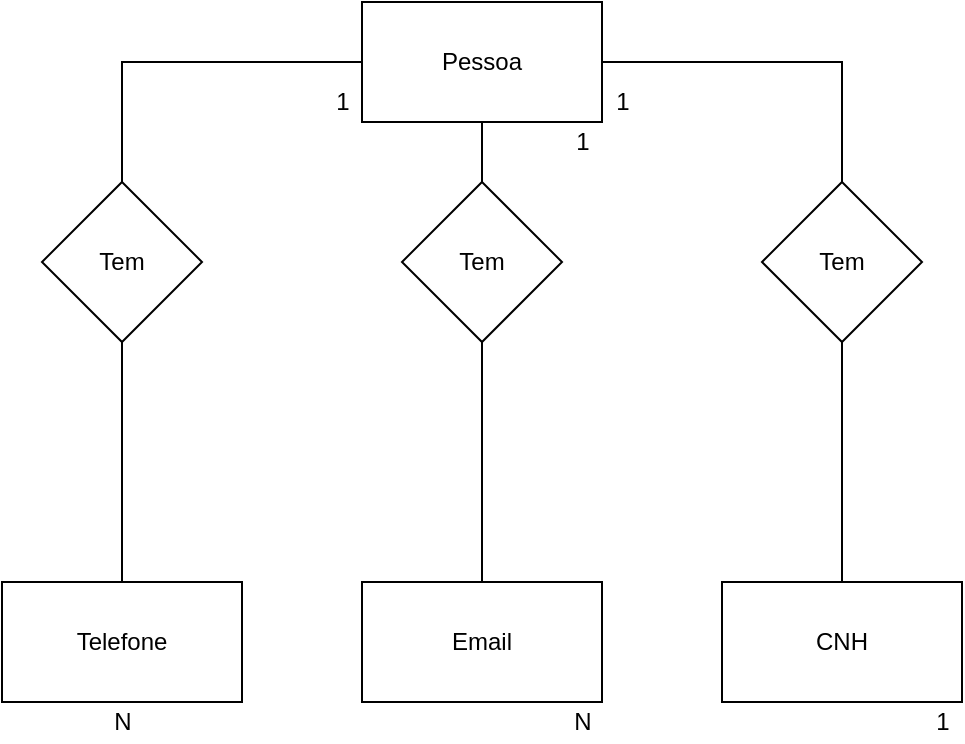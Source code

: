 <mxfile version="14.4.2" type="device" pages="2"><diagram id="qYHXG1QiGdJ6-QWLpzC_" name="Conceitual"><mxGraphModel dx="1422" dy="762" grid="1" gridSize="10" guides="1" tooltips="1" connect="1" arrows="1" fold="1" page="1" pageScale="1" pageWidth="827" pageHeight="1169" math="0" shadow="0"><root><mxCell id="0"/><mxCell id="1" parent="0"/><mxCell id="lASU260Ib2df85qrNLLE-6" style="edgeStyle=orthogonalEdgeStyle;rounded=0;orthogonalLoop=1;jettySize=auto;html=1;exitX=0.5;exitY=1;exitDx=0;exitDy=0;endArrow=none;endFill=0;" parent="1" source="lASU260Ib2df85qrNLLE-1" edge="1"><mxGeometry relative="1" as="geometry"><mxPoint x="460" y="250" as="targetPoint"/></mxGeometry></mxCell><mxCell id="CqyDWEk2uWd8PSFe4FfV-4" style="edgeStyle=orthogonalEdgeStyle;rounded=0;orthogonalLoop=1;jettySize=auto;html=1;endArrow=none;endFill=0;entryX=0.5;entryY=0;entryDx=0;entryDy=0;" parent="1" source="lASU260Ib2df85qrNLLE-1" target="CqyDWEk2uWd8PSFe4FfV-3" edge="1"><mxGeometry relative="1" as="geometry"><mxPoint x="280" y="170" as="targetPoint"/></mxGeometry></mxCell><mxCell id="CqyDWEk2uWd8PSFe4FfV-5" style="edgeStyle=orthogonalEdgeStyle;rounded=0;orthogonalLoop=1;jettySize=auto;html=1;entryX=0.5;entryY=0;entryDx=0;entryDy=0;endArrow=none;endFill=0;" parent="1" source="lASU260Ib2df85qrNLLE-1" target="lASU260Ib2df85qrNLLE-5" edge="1"><mxGeometry relative="1" as="geometry"/></mxCell><mxCell id="lASU260Ib2df85qrNLLE-1" value="Pessoa" style="rounded=0;whiteSpace=wrap;html=1;" parent="1" vertex="1"><mxGeometry x="400" y="140" width="120" height="60" as="geometry"/></mxCell><mxCell id="lASU260Ib2df85qrNLLE-2" value="Email" style="rounded=0;whiteSpace=wrap;html=1;" parent="1" vertex="1"><mxGeometry x="400" y="430" width="120" height="60" as="geometry"/></mxCell><mxCell id="lASU260Ib2df85qrNLLE-3" value="Telefone" style="rounded=0;whiteSpace=wrap;html=1;" parent="1" vertex="1"><mxGeometry x="220" y="430" width="120" height="60" as="geometry"/></mxCell><mxCell id="lASU260Ib2df85qrNLLE-4" value="CNH" style="rounded=0;whiteSpace=wrap;html=1;" parent="1" vertex="1"><mxGeometry x="580" y="430" width="120" height="60" as="geometry"/></mxCell><mxCell id="lASU260Ib2df85qrNLLE-7" style="edgeStyle=orthogonalEdgeStyle;rounded=0;orthogonalLoop=1;jettySize=auto;html=1;endArrow=none;endFill=0;exitX=0.5;exitY=1;exitDx=0;exitDy=0;" parent="1" source="CqyDWEk2uWd8PSFe4FfV-2" target="lASU260Ib2df85qrNLLE-2" edge="1"><mxGeometry relative="1" as="geometry"><mxPoint x="460" y="380" as="sourcePoint"/></mxGeometry></mxCell><mxCell id="lASU260Ib2df85qrNLLE-8" style="edgeStyle=orthogonalEdgeStyle;rounded=0;orthogonalLoop=1;jettySize=auto;html=1;entryX=0.5;entryY=0;entryDx=0;entryDy=0;endArrow=none;endFill=0;exitX=0.5;exitY=1;exitDx=0;exitDy=0;" parent="1" source="CqyDWEk2uWd8PSFe4FfV-3" target="lASU260Ib2df85qrNLLE-3" edge="1"><mxGeometry relative="1" as="geometry"><mxPoint x="340" y="300" as="sourcePoint"/></mxGeometry></mxCell><mxCell id="lASU260Ib2df85qrNLLE-9" style="edgeStyle=orthogonalEdgeStyle;rounded=0;orthogonalLoop=1;jettySize=auto;html=1;entryX=0.5;entryY=0;entryDx=0;entryDy=0;endArrow=none;endFill=0;exitX=0.5;exitY=1;exitDx=0;exitDy=0;" parent="1" source="lASU260Ib2df85qrNLLE-5" target="lASU260Ib2df85qrNLLE-4" edge="1"><mxGeometry relative="1" as="geometry"><mxPoint x="600" y="310" as="sourcePoint"/></mxGeometry></mxCell><mxCell id="lASU260Ib2df85qrNLLE-5" value="Tem" style="rhombus;whiteSpace=wrap;html=1;" parent="1" vertex="1"><mxGeometry x="600" y="230" width="80" height="80" as="geometry"/></mxCell><mxCell id="lASU260Ib2df85qrNLLE-10" value="1" style="text;html=1;align=center;verticalAlign=middle;resizable=0;points=[];autosize=1;" parent="1" vertex="1"><mxGeometry x="520" y="180" width="20" height="20" as="geometry"/></mxCell><mxCell id="lASU260Ib2df85qrNLLE-11" value="N" style="text;html=1;align=center;verticalAlign=middle;resizable=0;points=[];autosize=1;" parent="1" vertex="1"><mxGeometry x="270" y="490" width="20" height="20" as="geometry"/></mxCell><mxCell id="lASU260Ib2df85qrNLLE-12" value="N" style="text;html=1;align=center;verticalAlign=middle;resizable=0;points=[];autosize=1;" parent="1" vertex="1"><mxGeometry x="500" y="490" width="20" height="20" as="geometry"/></mxCell><mxCell id="lASU260Ib2df85qrNLLE-13" value="1" style="text;html=1;align=center;verticalAlign=middle;resizable=0;points=[];autosize=1;" parent="1" vertex="1"><mxGeometry x="680" y="490" width="20" height="20" as="geometry"/></mxCell><mxCell id="CqyDWEk2uWd8PSFe4FfV-2" value="Tem" style="rhombus;whiteSpace=wrap;html=1;" parent="1" vertex="1"><mxGeometry x="420" y="230" width="80" height="80" as="geometry"/></mxCell><mxCell id="CqyDWEk2uWd8PSFe4FfV-3" value="Tem" style="rhombus;whiteSpace=wrap;html=1;" parent="1" vertex="1"><mxGeometry x="240" y="230" width="80" height="80" as="geometry"/></mxCell><mxCell id="CqyDWEk2uWd8PSFe4FfV-6" value="1" style="text;html=1;align=center;verticalAlign=middle;resizable=0;points=[];autosize=1;" parent="1" vertex="1"><mxGeometry x="500" y="200" width="20" height="20" as="geometry"/></mxCell><mxCell id="CqyDWEk2uWd8PSFe4FfV-7" value="1" style="text;html=1;align=center;verticalAlign=middle;resizable=0;points=[];autosize=1;" parent="1" vertex="1"><mxGeometry x="380" y="180" width="20" height="20" as="geometry"/></mxCell></root></mxGraphModel></diagram><diagram id="Fvx5u0jaMwjjHmcECZLB" name="Logica"><mxGraphModel dx="1422" dy="705" grid="1" gridSize="10" guides="1" tooltips="1" connect="1" arrows="1" fold="1" page="1" pageScale="1" pageWidth="827" pageHeight="1169" math="0" shadow="0"><root><mxCell id="x8kyXP8xFtE1yeyA6OOe-0"/><mxCell id="x8kyXP8xFtE1yeyA6OOe-1" parent="x8kyXP8xFtE1yeyA6OOe-0"/><mxCell id="R2nJPqzAcpc9PDsylUMO-0" value="Pessoa" style="shape=table;startSize=30;container=1;collapsible=1;childLayout=tableLayout;fixedRows=1;rowLines=0;fontStyle=1;align=center;resizeLast=1;" parent="x8kyXP8xFtE1yeyA6OOe-1" vertex="1"><mxGeometry x="324" y="100" width="180" height="180" as="geometry"/></mxCell><mxCell id="R2nJPqzAcpc9PDsylUMO-1" value="" style="shape=partialRectangle;collapsible=0;dropTarget=0;pointerEvents=0;fillColor=none;top=0;left=0;bottom=1;right=0;points=[[0,0.5],[1,0.5]];portConstraint=eastwest;" parent="R2nJPqzAcpc9PDsylUMO-0" vertex="1"><mxGeometry y="30" width="180" height="30" as="geometry"/></mxCell><mxCell id="R2nJPqzAcpc9PDsylUMO-2" value="PK" style="shape=partialRectangle;connectable=0;fillColor=none;top=0;left=0;bottom=0;right=0;fontStyle=1;overflow=hidden;" parent="R2nJPqzAcpc9PDsylUMO-1" vertex="1"><mxGeometry width="30" height="30" as="geometry"/></mxCell><mxCell id="R2nJPqzAcpc9PDsylUMO-3" value="IdPessoa" style="shape=partialRectangle;connectable=0;fillColor=none;top=0;left=0;bottom=0;right=0;align=left;spacingLeft=6;fontStyle=5;overflow=hidden;" parent="R2nJPqzAcpc9PDsylUMO-1" vertex="1"><mxGeometry x="30" width="150" height="30" as="geometry"/></mxCell><mxCell id="R2nJPqzAcpc9PDsylUMO-4" value="" style="shape=partialRectangle;collapsible=0;dropTarget=0;pointerEvents=0;fillColor=none;top=0;left=0;bottom=0;right=0;points=[[0,0.5],[1,0.5]];portConstraint=eastwest;" parent="R2nJPqzAcpc9PDsylUMO-0" vertex="1"><mxGeometry y="60" width="180" height="30" as="geometry"/></mxCell><mxCell id="R2nJPqzAcpc9PDsylUMO-5" value="" style="shape=partialRectangle;connectable=0;fillColor=none;top=0;left=0;bottom=0;right=0;editable=1;overflow=hidden;" parent="R2nJPqzAcpc9PDsylUMO-4" vertex="1"><mxGeometry width="30" height="30" as="geometry"/></mxCell><mxCell id="R2nJPqzAcpc9PDsylUMO-6" value="Nome" style="shape=partialRectangle;connectable=0;fillColor=none;top=0;left=0;bottom=0;right=0;align=left;spacingLeft=6;overflow=hidden;" parent="R2nJPqzAcpc9PDsylUMO-4" vertex="1"><mxGeometry x="30" width="150" height="30" as="geometry"/></mxCell><mxCell id="R2nJPqzAcpc9PDsylUMO-7" value="" style="shape=partialRectangle;collapsible=0;dropTarget=0;pointerEvents=0;fillColor=none;top=0;left=0;bottom=0;right=0;points=[[0,0.5],[1,0.5]];portConstraint=eastwest;" parent="R2nJPqzAcpc9PDsylUMO-0" vertex="1"><mxGeometry y="90" width="180" height="30" as="geometry"/></mxCell><mxCell id="R2nJPqzAcpc9PDsylUMO-8" value="" style="shape=partialRectangle;connectable=0;fillColor=none;top=0;left=0;bottom=0;right=0;editable=1;overflow=hidden;" parent="R2nJPqzAcpc9PDsylUMO-7" vertex="1"><mxGeometry width="30" height="30" as="geometry"/></mxCell><mxCell id="R2nJPqzAcpc9PDsylUMO-9" value="CPF" style="shape=partialRectangle;connectable=0;fillColor=none;top=0;left=0;bottom=0;right=0;align=left;spacingLeft=6;overflow=hidden;" parent="R2nJPqzAcpc9PDsylUMO-7" vertex="1"><mxGeometry x="30" width="150" height="30" as="geometry"/></mxCell><mxCell id="R2nJPqzAcpc9PDsylUMO-10" value="" style="shape=partialRectangle;collapsible=0;dropTarget=0;pointerEvents=0;fillColor=none;top=0;left=0;bottom=0;right=0;points=[[0,0.5],[1,0.5]];portConstraint=eastwest;" parent="R2nJPqzAcpc9PDsylUMO-0" vertex="1"><mxGeometry y="120" width="180" height="30" as="geometry"/></mxCell><mxCell id="R2nJPqzAcpc9PDsylUMO-11" value="" style="shape=partialRectangle;connectable=0;fillColor=none;top=0;left=0;bottom=0;right=0;editable=1;overflow=hidden;" parent="R2nJPqzAcpc9PDsylUMO-10" vertex="1"><mxGeometry width="30" height="30" as="geometry"/></mxCell><mxCell id="R2nJPqzAcpc9PDsylUMO-12" value="RG" style="shape=partialRectangle;connectable=0;fillColor=none;top=0;left=0;bottom=0;right=0;align=left;spacingLeft=6;overflow=hidden;" parent="R2nJPqzAcpc9PDsylUMO-10" vertex="1"><mxGeometry x="30" width="150" height="30" as="geometry"/></mxCell><mxCell id="53Fh1lCSyeDjr9XiWqXN-2" value="" style="shape=partialRectangle;collapsible=0;dropTarget=0;pointerEvents=0;fillColor=none;top=0;left=0;bottom=0;right=0;points=[[0,0.5],[1,0.5]];portConstraint=eastwest;" parent="R2nJPqzAcpc9PDsylUMO-0" vertex="1"><mxGeometry y="150" width="180" height="30" as="geometry"/></mxCell><mxCell id="53Fh1lCSyeDjr9XiWqXN-3" value="" style="shape=partialRectangle;connectable=0;fillColor=none;top=0;left=0;bottom=0;right=0;editable=1;overflow=hidden;" parent="53Fh1lCSyeDjr9XiWqXN-2" vertex="1"><mxGeometry width="30" height="30" as="geometry"/></mxCell><mxCell id="53Fh1lCSyeDjr9XiWqXN-4" value="DataNascimento" style="shape=partialRectangle;connectable=0;fillColor=none;top=0;left=0;bottom=0;right=0;align=left;spacingLeft=6;overflow=hidden;" parent="53Fh1lCSyeDjr9XiWqXN-2" vertex="1"><mxGeometry x="30" width="150" height="30" as="geometry"/></mxCell><mxCell id="R2nJPqzAcpc9PDsylUMO-13" value="Email" style="shape=table;startSize=30;container=1;collapsible=1;childLayout=tableLayout;fixedRows=1;rowLines=0;fontStyle=1;align=center;resizeLast=1;" parent="x8kyXP8xFtE1yeyA6OOe-1" vertex="1"><mxGeometry x="10" y="150" width="180" height="130" as="geometry"/></mxCell><mxCell id="R2nJPqzAcpc9PDsylUMO-14" value="" style="shape=partialRectangle;collapsible=0;dropTarget=0;pointerEvents=0;fillColor=none;top=0;left=0;bottom=0;right=0;points=[[0,0.5],[1,0.5]];portConstraint=eastwest;" parent="R2nJPqzAcpc9PDsylUMO-13" vertex="1"><mxGeometry y="30" width="180" height="30" as="geometry"/></mxCell><mxCell id="R2nJPqzAcpc9PDsylUMO-15" value="PK" style="shape=partialRectangle;connectable=0;fillColor=none;top=0;left=0;bottom=0;right=0;fontStyle=1;overflow=hidden;" parent="R2nJPqzAcpc9PDsylUMO-14" vertex="1"><mxGeometry width="60" height="30" as="geometry"/></mxCell><mxCell id="R2nJPqzAcpc9PDsylUMO-16" value="IdEmail" style="shape=partialRectangle;connectable=0;fillColor=none;top=0;left=0;bottom=0;right=0;align=left;spacingLeft=6;fontStyle=5;overflow=hidden;" parent="R2nJPqzAcpc9PDsylUMO-14" vertex="1"><mxGeometry x="60" width="120" height="30" as="geometry"/></mxCell><mxCell id="R2nJPqzAcpc9PDsylUMO-17" value="" style="shape=partialRectangle;collapsible=0;dropTarget=0;pointerEvents=0;fillColor=none;top=0;left=0;bottom=1;right=0;points=[[0,0.5],[1,0.5]];portConstraint=eastwest;" parent="R2nJPqzAcpc9PDsylUMO-13" vertex="1"><mxGeometry y="60" width="180" height="30" as="geometry"/></mxCell><mxCell id="R2nJPqzAcpc9PDsylUMO-18" value="FK" style="shape=partialRectangle;connectable=0;fillColor=none;top=0;left=0;bottom=0;right=0;fontStyle=1;overflow=hidden;" parent="R2nJPqzAcpc9PDsylUMO-17" vertex="1"><mxGeometry width="60" height="30" as="geometry"/></mxCell><mxCell id="R2nJPqzAcpc9PDsylUMO-19" value="IdPessoa" style="shape=partialRectangle;connectable=0;fillColor=none;top=0;left=0;bottom=0;right=0;align=left;spacingLeft=6;fontStyle=5;overflow=hidden;" parent="R2nJPqzAcpc9PDsylUMO-17" vertex="1"><mxGeometry x="60" width="120" height="30" as="geometry"/></mxCell><mxCell id="R2nJPqzAcpc9PDsylUMO-20" value="" style="shape=partialRectangle;collapsible=0;dropTarget=0;pointerEvents=0;fillColor=none;top=0;left=0;bottom=0;right=0;points=[[0,0.5],[1,0.5]];portConstraint=eastwest;" parent="R2nJPqzAcpc9PDsylUMO-13" vertex="1"><mxGeometry y="90" width="180" height="30" as="geometry"/></mxCell><mxCell id="R2nJPqzAcpc9PDsylUMO-21" value="" style="shape=partialRectangle;connectable=0;fillColor=none;top=0;left=0;bottom=0;right=0;editable=1;overflow=hidden;" parent="R2nJPqzAcpc9PDsylUMO-20" vertex="1"><mxGeometry width="60" height="30" as="geometry"/></mxCell><mxCell id="R2nJPqzAcpc9PDsylUMO-22" value="Email" style="shape=partialRectangle;connectable=0;fillColor=none;top=0;left=0;bottom=0;right=0;align=left;spacingLeft=6;overflow=hidden;" parent="R2nJPqzAcpc9PDsylUMO-20" vertex="1"><mxGeometry x="60" width="120" height="30" as="geometry"/></mxCell><mxCell id="53Fh1lCSyeDjr9XiWqXN-5" value="Telefone" style="shape=table;startSize=30;container=1;collapsible=1;childLayout=tableLayout;fixedRows=1;rowLines=0;fontStyle=1;align=center;resizeLast=1;" parent="x8kyXP8xFtE1yeyA6OOe-1" vertex="1"><mxGeometry x="40" y="350" width="180" height="190" as="geometry"/></mxCell><mxCell id="53Fh1lCSyeDjr9XiWqXN-6" value="" style="shape=partialRectangle;collapsible=0;dropTarget=0;pointerEvents=0;fillColor=none;top=0;left=0;bottom=0;right=0;points=[[0,0.5],[1,0.5]];portConstraint=eastwest;" parent="53Fh1lCSyeDjr9XiWqXN-5" vertex="1"><mxGeometry y="30" width="180" height="30" as="geometry"/></mxCell><mxCell id="53Fh1lCSyeDjr9XiWqXN-7" value="PK" style="shape=partialRectangle;connectable=0;fillColor=none;top=0;left=0;bottom=0;right=0;fontStyle=1;overflow=hidden;" parent="53Fh1lCSyeDjr9XiWqXN-6" vertex="1"><mxGeometry width="60" height="30" as="geometry"/></mxCell><mxCell id="53Fh1lCSyeDjr9XiWqXN-8" value="IdTelefone" style="shape=partialRectangle;connectable=0;fillColor=none;top=0;left=0;bottom=0;right=0;align=left;spacingLeft=6;fontStyle=5;overflow=hidden;" parent="53Fh1lCSyeDjr9XiWqXN-6" vertex="1"><mxGeometry x="60" width="120" height="30" as="geometry"/></mxCell><mxCell id="53Fh1lCSyeDjr9XiWqXN-9" value="" style="shape=partialRectangle;collapsible=0;dropTarget=0;pointerEvents=0;fillColor=none;top=0;left=0;bottom=1;right=0;points=[[0,0.5],[1,0.5]];portConstraint=eastwest;" parent="53Fh1lCSyeDjr9XiWqXN-5" vertex="1"><mxGeometry y="60" width="180" height="30" as="geometry"/></mxCell><mxCell id="53Fh1lCSyeDjr9XiWqXN-10" value="FK" style="shape=partialRectangle;connectable=0;fillColor=none;top=0;left=0;bottom=0;right=0;fontStyle=1;overflow=hidden;" parent="53Fh1lCSyeDjr9XiWqXN-9" vertex="1"><mxGeometry width="60" height="30" as="geometry"/></mxCell><mxCell id="53Fh1lCSyeDjr9XiWqXN-11" value="IdPessoa" style="shape=partialRectangle;connectable=0;fillColor=none;top=0;left=0;bottom=0;right=0;align=left;spacingLeft=6;fontStyle=5;overflow=hidden;" parent="53Fh1lCSyeDjr9XiWqXN-9" vertex="1"><mxGeometry x="60" width="120" height="30" as="geometry"/></mxCell><mxCell id="53Fh1lCSyeDjr9XiWqXN-12" value="" style="shape=partialRectangle;collapsible=0;dropTarget=0;pointerEvents=0;fillColor=none;top=0;left=0;bottom=0;right=0;points=[[0,0.5],[1,0.5]];portConstraint=eastwest;" parent="53Fh1lCSyeDjr9XiWqXN-5" vertex="1"><mxGeometry y="90" width="180" height="30" as="geometry"/></mxCell><mxCell id="53Fh1lCSyeDjr9XiWqXN-13" value="" style="shape=partialRectangle;connectable=0;fillColor=none;top=0;left=0;bottom=0;right=0;editable=1;overflow=hidden;" parent="53Fh1lCSyeDjr9XiWqXN-12" vertex="1"><mxGeometry width="60" height="30" as="geometry"/></mxCell><mxCell id="53Fh1lCSyeDjr9XiWqXN-14" value="Numero" style="shape=partialRectangle;connectable=0;fillColor=none;top=0;left=0;bottom=0;right=0;align=left;spacingLeft=6;overflow=hidden;" parent="53Fh1lCSyeDjr9XiWqXN-12" vertex="1"><mxGeometry x="60" width="120" height="30" as="geometry"/></mxCell><mxCell id="53Fh1lCSyeDjr9XiWqXN-15" value="" style="shape=partialRectangle;collapsible=0;dropTarget=0;pointerEvents=0;fillColor=none;top=0;left=0;bottom=0;right=0;points=[[0,0.5],[1,0.5]];portConstraint=eastwest;" parent="53Fh1lCSyeDjr9XiWqXN-5" vertex="1"><mxGeometry y="120" width="180" height="30" as="geometry"/></mxCell><mxCell id="53Fh1lCSyeDjr9XiWqXN-16" value="" style="shape=partialRectangle;connectable=0;fillColor=none;top=0;left=0;bottom=0;right=0;editable=1;overflow=hidden;" parent="53Fh1lCSyeDjr9XiWqXN-15" vertex="1"><mxGeometry width="60" height="30" as="geometry"/></mxCell><mxCell id="53Fh1lCSyeDjr9XiWqXN-17" value="Operadora" style="shape=partialRectangle;connectable=0;fillColor=none;top=0;left=0;bottom=0;right=0;align=left;spacingLeft=6;overflow=hidden;" parent="53Fh1lCSyeDjr9XiWqXN-15" vertex="1"><mxGeometry x="60" width="120" height="30" as="geometry"/></mxCell><mxCell id="53Fh1lCSyeDjr9XiWqXN-31" value="" style="shape=partialRectangle;collapsible=0;dropTarget=0;pointerEvents=0;fillColor=none;top=0;left=0;bottom=0;right=0;points=[[0,0.5],[1,0.5]];portConstraint=eastwest;" parent="53Fh1lCSyeDjr9XiWqXN-5" vertex="1"><mxGeometry y="150" width="180" height="30" as="geometry"/></mxCell><mxCell id="53Fh1lCSyeDjr9XiWqXN-32" value="" style="shape=partialRectangle;connectable=0;fillColor=none;top=0;left=0;bottom=0;right=0;editable=1;overflow=hidden;" parent="53Fh1lCSyeDjr9XiWqXN-31" vertex="1"><mxGeometry width="60" height="30" as="geometry"/></mxCell><mxCell id="53Fh1lCSyeDjr9XiWqXN-33" value="Plano" style="shape=partialRectangle;connectable=0;fillColor=none;top=0;left=0;bottom=0;right=0;align=left;spacingLeft=6;overflow=hidden;" parent="53Fh1lCSyeDjr9XiWqXN-31" vertex="1"><mxGeometry x="60" width="120" height="30" as="geometry"/></mxCell><mxCell id="53Fh1lCSyeDjr9XiWqXN-18" value="CNH" style="shape=table;startSize=30;container=1;collapsible=1;childLayout=tableLayout;fixedRows=1;rowLines=0;fontStyle=1;align=center;resizeLast=1;" parent="x8kyXP8xFtE1yeyA6OOe-1" vertex="1"><mxGeometry x="580" y="240" width="180" height="190" as="geometry"/></mxCell><mxCell id="53Fh1lCSyeDjr9XiWqXN-19" value="" style="shape=partialRectangle;collapsible=0;dropTarget=0;pointerEvents=0;fillColor=none;top=0;left=0;bottom=0;right=0;points=[[0,0.5],[1,0.5]];portConstraint=eastwest;" parent="53Fh1lCSyeDjr9XiWqXN-18" vertex="1"><mxGeometry y="30" width="180" height="30" as="geometry"/></mxCell><mxCell id="53Fh1lCSyeDjr9XiWqXN-20" value="PK" style="shape=partialRectangle;connectable=0;fillColor=none;top=0;left=0;bottom=0;right=0;fontStyle=1;overflow=hidden;" parent="53Fh1lCSyeDjr9XiWqXN-19" vertex="1"><mxGeometry width="60" height="30" as="geometry"/></mxCell><mxCell id="53Fh1lCSyeDjr9XiWqXN-21" value="IdCNH" style="shape=partialRectangle;connectable=0;fillColor=none;top=0;left=0;bottom=0;right=0;align=left;spacingLeft=6;fontStyle=5;overflow=hidden;" parent="53Fh1lCSyeDjr9XiWqXN-19" vertex="1"><mxGeometry x="60" width="120" height="30" as="geometry"/></mxCell><mxCell id="53Fh1lCSyeDjr9XiWqXN-22" value="" style="shape=partialRectangle;collapsible=0;dropTarget=0;pointerEvents=0;fillColor=none;top=0;left=0;bottom=1;right=0;points=[[0,0.5],[1,0.5]];portConstraint=eastwest;" parent="53Fh1lCSyeDjr9XiWqXN-18" vertex="1"><mxGeometry y="60" width="180" height="30" as="geometry"/></mxCell><mxCell id="53Fh1lCSyeDjr9XiWqXN-23" value="FK" style="shape=partialRectangle;connectable=0;fillColor=none;top=0;left=0;bottom=0;right=0;fontStyle=1;overflow=hidden;" parent="53Fh1lCSyeDjr9XiWqXN-22" vertex="1"><mxGeometry width="60" height="30" as="geometry"/></mxCell><mxCell id="53Fh1lCSyeDjr9XiWqXN-24" value="IdPessoa" style="shape=partialRectangle;connectable=0;fillColor=none;top=0;left=0;bottom=0;right=0;align=left;spacingLeft=6;fontStyle=5;overflow=hidden;" parent="53Fh1lCSyeDjr9XiWqXN-22" vertex="1"><mxGeometry x="60" width="120" height="30" as="geometry"/></mxCell><mxCell id="53Fh1lCSyeDjr9XiWqXN-25" value="" style="shape=partialRectangle;collapsible=0;dropTarget=0;pointerEvents=0;fillColor=none;top=0;left=0;bottom=0;right=0;points=[[0,0.5],[1,0.5]];portConstraint=eastwest;" parent="53Fh1lCSyeDjr9XiWqXN-18" vertex="1"><mxGeometry y="90" width="180" height="30" as="geometry"/></mxCell><mxCell id="53Fh1lCSyeDjr9XiWqXN-26" value="" style="shape=partialRectangle;connectable=0;fillColor=none;top=0;left=0;bottom=0;right=0;editable=1;overflow=hidden;" parent="53Fh1lCSyeDjr9XiWqXN-25" vertex="1"><mxGeometry width="60" height="30" as="geometry"/></mxCell><mxCell id="53Fh1lCSyeDjr9XiWqXN-27" value="Foto" style="shape=partialRectangle;connectable=0;fillColor=none;top=0;left=0;bottom=0;right=0;align=left;spacingLeft=6;overflow=hidden;" parent="53Fh1lCSyeDjr9XiWqXN-25" vertex="1"><mxGeometry x="60" width="120" height="30" as="geometry"/></mxCell><mxCell id="53Fh1lCSyeDjr9XiWqXN-28" value="" style="shape=partialRectangle;collapsible=0;dropTarget=0;pointerEvents=0;fillColor=none;top=0;left=0;bottom=0;right=0;points=[[0,0.5],[1,0.5]];portConstraint=eastwest;" parent="53Fh1lCSyeDjr9XiWqXN-18" vertex="1"><mxGeometry y="120" width="180" height="30" as="geometry"/></mxCell><mxCell id="53Fh1lCSyeDjr9XiWqXN-29" value="" style="shape=partialRectangle;connectable=0;fillColor=none;top=0;left=0;bottom=0;right=0;editable=1;overflow=hidden;" parent="53Fh1lCSyeDjr9XiWqXN-28" vertex="1"><mxGeometry width="60" height="30" as="geometry"/></mxCell><mxCell id="53Fh1lCSyeDjr9XiWqXN-30" value="NumeroRegistro" style="shape=partialRectangle;connectable=0;fillColor=none;top=0;left=0;bottom=0;right=0;align=left;spacingLeft=6;overflow=hidden;" parent="53Fh1lCSyeDjr9XiWqXN-28" vertex="1"><mxGeometry x="60" width="120" height="30" as="geometry"/></mxCell><mxCell id="53Fh1lCSyeDjr9XiWqXN-34" value="" style="shape=partialRectangle;collapsible=0;dropTarget=0;pointerEvents=0;fillColor=none;top=0;left=0;bottom=0;right=0;points=[[0,0.5],[1,0.5]];portConstraint=eastwest;" parent="53Fh1lCSyeDjr9XiWqXN-18" vertex="1"><mxGeometry y="150" width="180" height="30" as="geometry"/></mxCell><mxCell id="53Fh1lCSyeDjr9XiWqXN-35" value="" style="shape=partialRectangle;connectable=0;fillColor=none;top=0;left=0;bottom=0;right=0;editable=1;overflow=hidden;" parent="53Fh1lCSyeDjr9XiWqXN-34" vertex="1"><mxGeometry width="60" height="30" as="geometry"/></mxCell><mxCell id="53Fh1lCSyeDjr9XiWqXN-36" value="Categoria" style="shape=partialRectangle;connectable=0;fillColor=none;top=0;left=0;bottom=0;right=0;align=left;spacingLeft=6;overflow=hidden;" parent="53Fh1lCSyeDjr9XiWqXN-34" vertex="1"><mxGeometry x="60" width="120" height="30" as="geometry"/></mxCell><mxCell id="53Fh1lCSyeDjr9XiWqXN-37" value="" style="edgeStyle=entityRelationEdgeStyle;fontSize=12;html=1;endArrow=ERoneToMany;exitX=0;exitY=0.5;exitDx=0;exitDy=0;entryX=1;entryY=0.5;entryDx=0;entryDy=0;" parent="x8kyXP8xFtE1yeyA6OOe-1" source="R2nJPqzAcpc9PDsylUMO-1" target="R2nJPqzAcpc9PDsylUMO-17" edge="1"><mxGeometry width="100" height="100" relative="1" as="geometry"><mxPoint x="170" y="280" as="sourcePoint"/><mxPoint x="270" y="180" as="targetPoint"/></mxGeometry></mxCell><mxCell id="53Fh1lCSyeDjr9XiWqXN-38" value="" style="edgeStyle=entityRelationEdgeStyle;fontSize=12;html=1;endArrow=ERoneToMany;exitX=0;exitY=0.5;exitDx=0;exitDy=0;entryX=1;entryY=0.5;entryDx=0;entryDy=0;" parent="x8kyXP8xFtE1yeyA6OOe-1" source="R2nJPqzAcpc9PDsylUMO-1" target="53Fh1lCSyeDjr9XiWqXN-9" edge="1"><mxGeometry width="100" height="100" relative="1" as="geometry"><mxPoint x="560" y="260" as="sourcePoint"/><mxPoint x="660" y="160" as="targetPoint"/></mxGeometry></mxCell><mxCell id="53Fh1lCSyeDjr9XiWqXN-39" value="" style="edgeStyle=entityRelationEdgeStyle;fontSize=12;html=1;endArrow=ERmandOne;startArrow=ERmandOne;exitX=0;exitY=0.5;exitDx=0;exitDy=0;entryX=1;entryY=0.5;entryDx=0;entryDy=0;" parent="x8kyXP8xFtE1yeyA6OOe-1" source="53Fh1lCSyeDjr9XiWqXN-22" edge="1" target="R2nJPqzAcpc9PDsylUMO-1"><mxGeometry width="100" height="100" relative="1" as="geometry"><mxPoint x="380" y="390" as="sourcePoint"/><mxPoint x="430" y="281" as="targetPoint"/></mxGeometry></mxCell></root></mxGraphModel></diagram></mxfile>